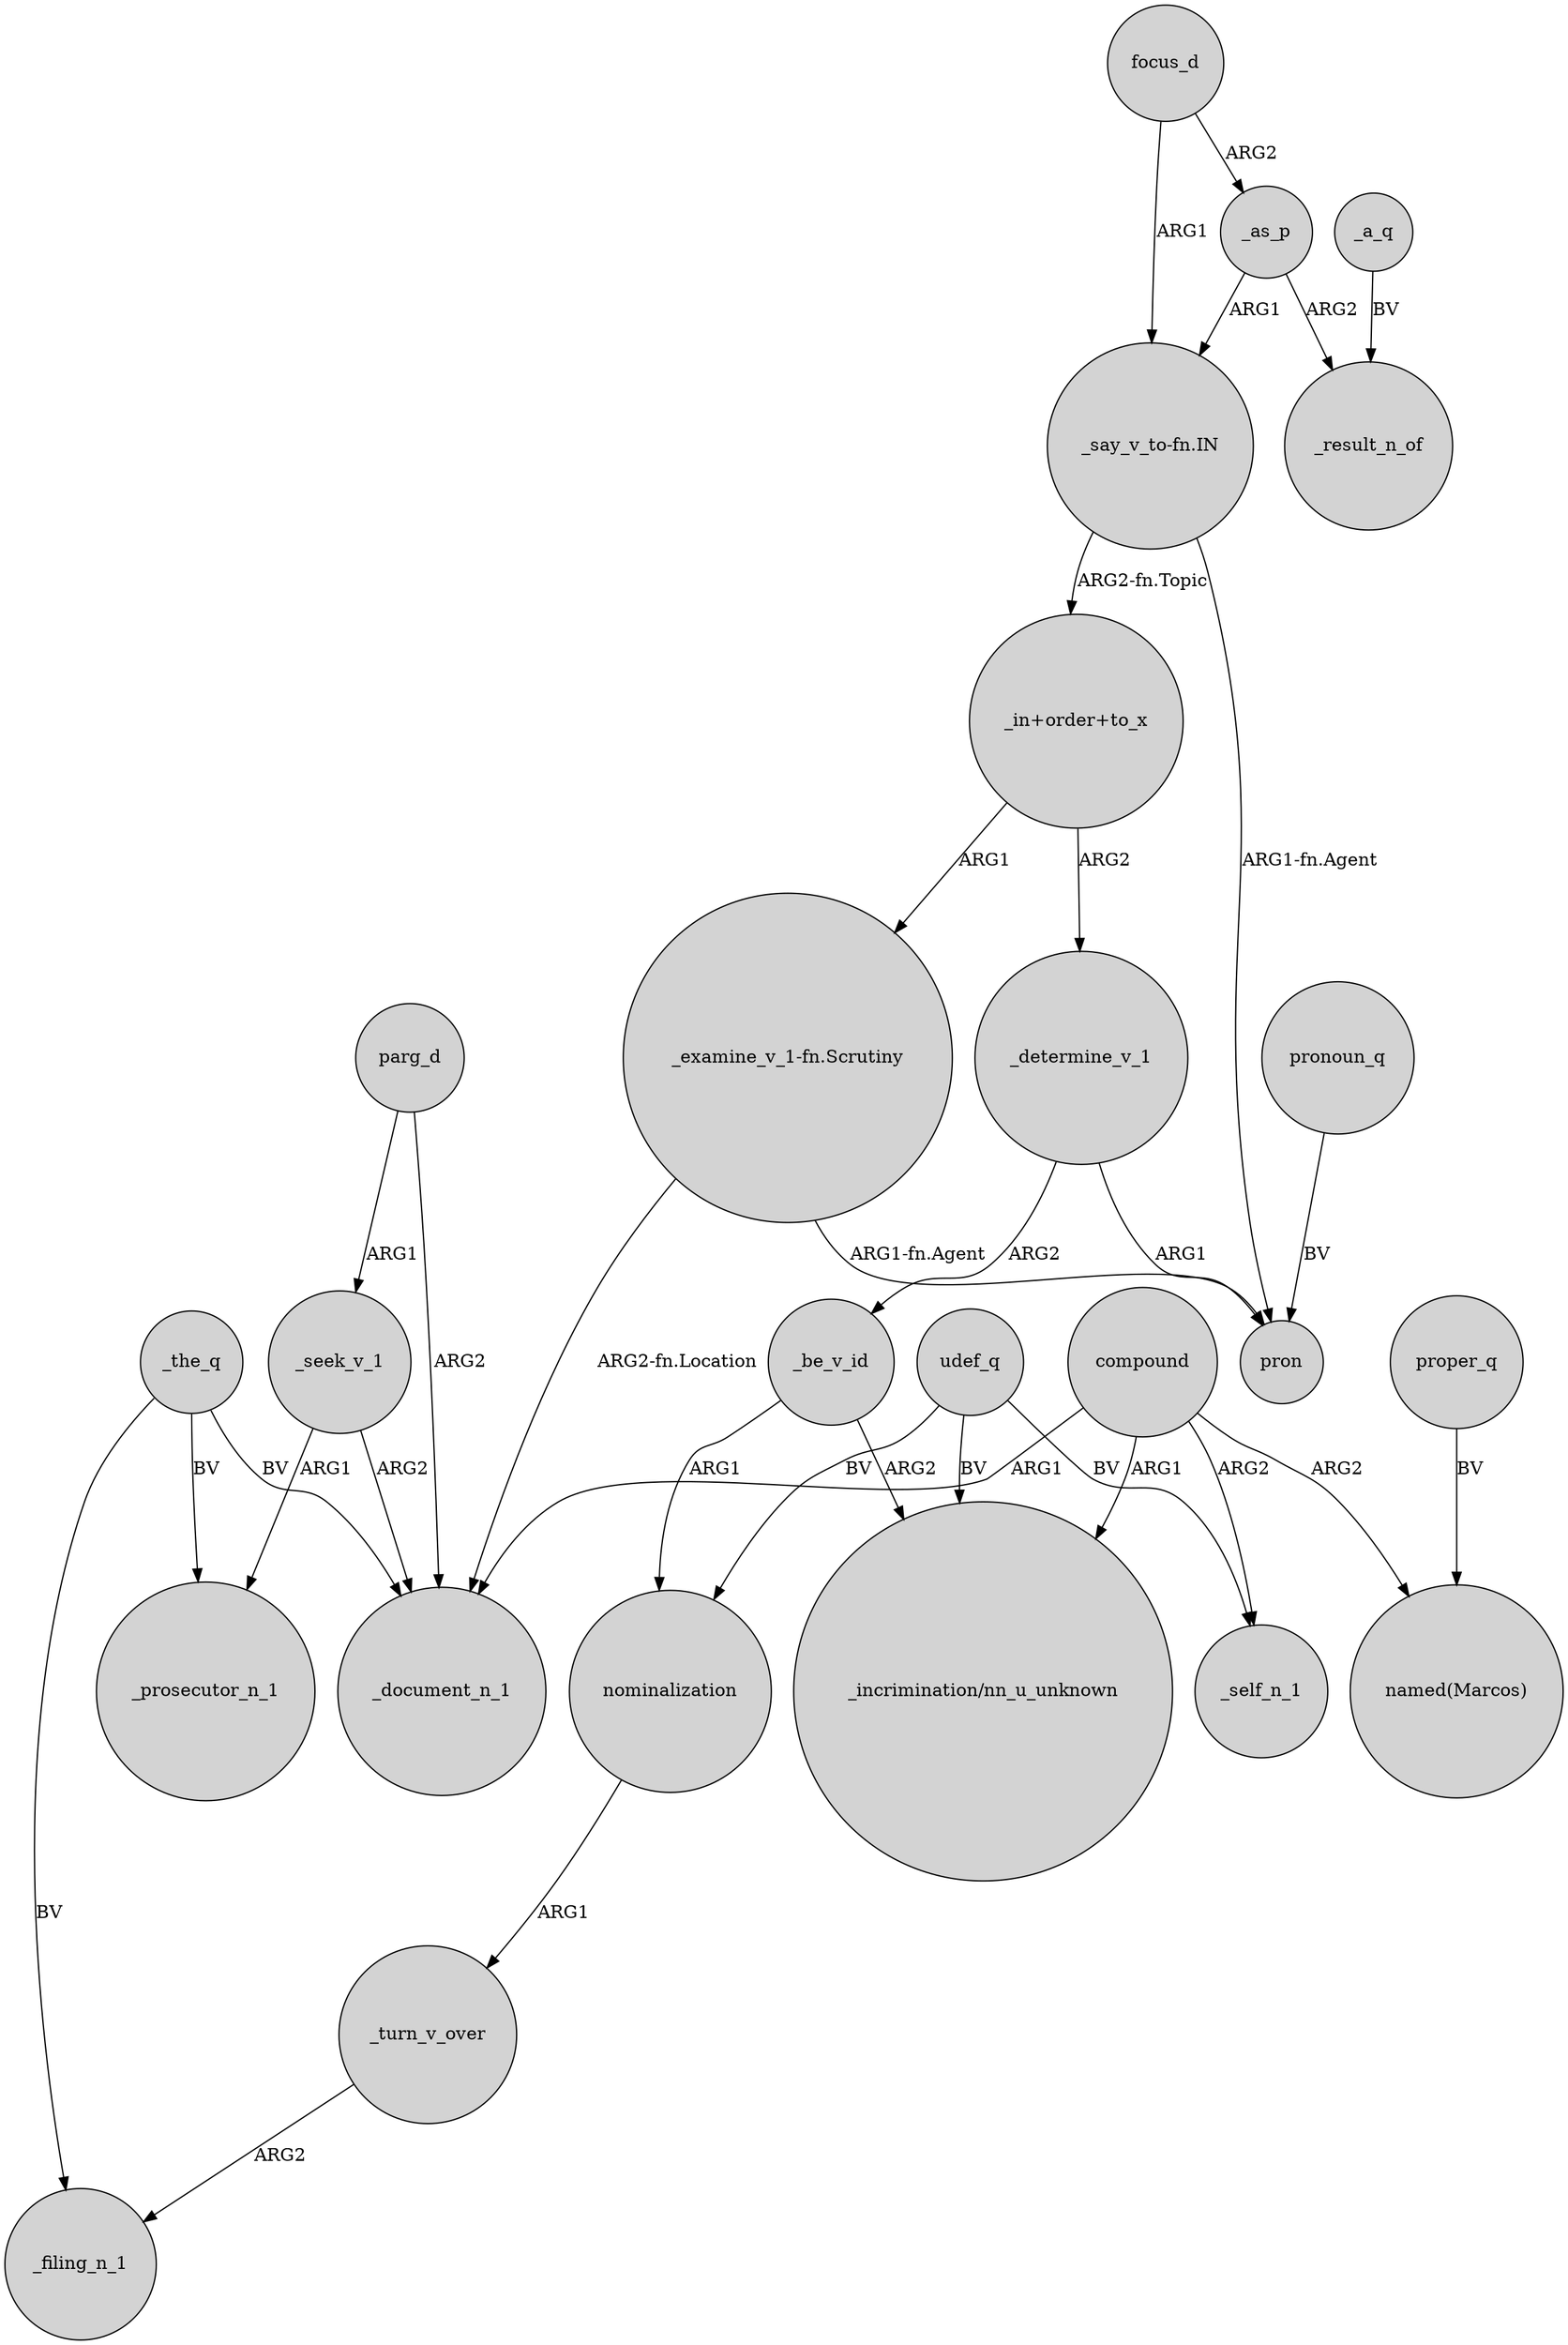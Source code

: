 digraph {
	node [shape=circle style=filled]
	compound -> _document_n_1 [label=ARG1]
	compound -> "named(Marcos)" [label=ARG2]
	_the_q -> _document_n_1 [label=BV]
	nominalization -> _turn_v_over [label=ARG1]
	compound -> "_incrimination/nn_u_unknown" [label=ARG1]
	"_examine_v_1-fn.Scrutiny" -> _document_n_1 [label="ARG2-fn.Location"]
	_determine_v_1 -> _be_v_id [label=ARG2]
	_the_q -> _filing_n_1 [label=BV]
	_be_v_id -> nominalization [label=ARG1]
	_the_q -> _prosecutor_n_1 [label=BV]
	focus_d -> _as_p [label=ARG2]
	"_in+order+to_x" -> "_examine_v_1-fn.Scrutiny" [label=ARG1]
	_a_q -> _result_n_of [label=BV]
	_as_p -> "_say_v_to-fn.IN" [label=ARG1]
	udef_q -> "_incrimination/nn_u_unknown" [label=BV]
	"_examine_v_1-fn.Scrutiny" -> pron [label="ARG1-fn.Agent"]
	"_say_v_to-fn.IN" -> "_in+order+to_x" [label="ARG2-fn.Topic"]
	pronoun_q -> pron [label=BV]
	_as_p -> _result_n_of [label=ARG2]
	udef_q -> _self_n_1 [label=BV]
	_turn_v_over -> _filing_n_1 [label=ARG2]
	parg_d -> _seek_v_1 [label=ARG1]
	_seek_v_1 -> _document_n_1 [label=ARG2]
	udef_q -> nominalization [label=BV]
	compound -> _self_n_1 [label=ARG2]
	parg_d -> _document_n_1 [label=ARG2]
	"_say_v_to-fn.IN" -> pron [label="ARG1-fn.Agent"]
	"_in+order+to_x" -> _determine_v_1 [label=ARG2]
	_determine_v_1 -> pron [label=ARG1]
	_be_v_id -> "_incrimination/nn_u_unknown" [label=ARG2]
	proper_q -> "named(Marcos)" [label=BV]
	focus_d -> "_say_v_to-fn.IN" [label=ARG1]
	_seek_v_1 -> _prosecutor_n_1 [label=ARG1]
}
